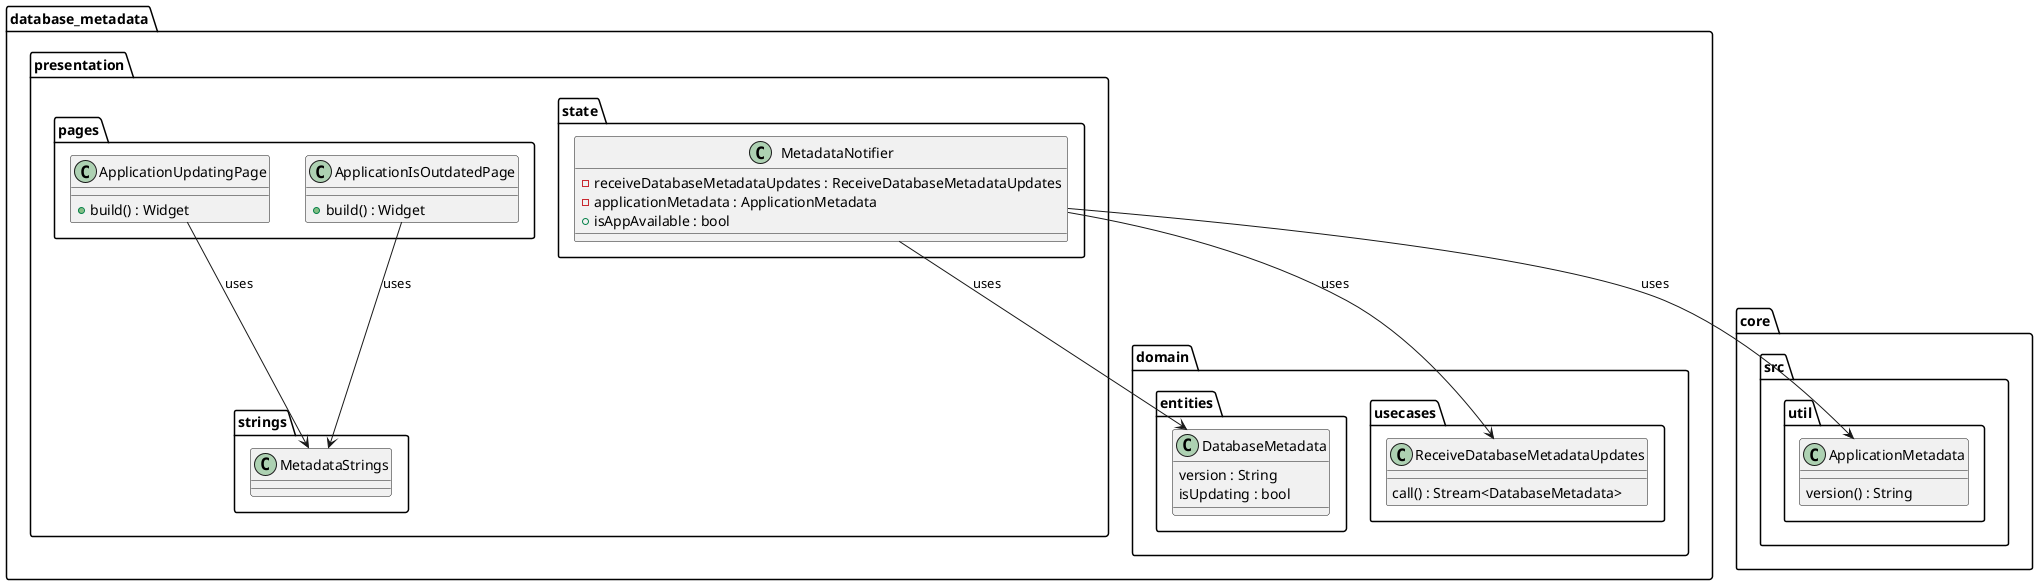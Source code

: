 @startuml metadata_presentation_class_diagram

package core.src.util {
    class ApplicationMetadata {
        version() : String
    }
}

package database_metadata {
    package domain {
        package entities {
            class DatabaseMetadata {
                version : String
                isUpdating : bool
            }
        }


        package usecases {
            class ReceiveDatabaseMetadataUpdates {
                call() : Stream<DatabaseMetadata>
            }
        }
    }

    package presentation {
        package state {
            class MetadataNotifier {
                - receiveDatabaseMetadataUpdates : ReceiveDatabaseMetadataUpdates
                - applicationMetadata : ApplicationMetadata
                + isAppAvailable : bool 
            }
        }

        package pages {
            class ApplicationUpdatingPage {
                + build() : Widget
            }
            class ApplicationIsOutdatedPage {
                + build() : Widget
            }
        }

        package strings {
            class MetadataStrings {}
        }
    }
}

MetadataNotifier --> ApplicationMetadata : uses
MetadataNotifier --> ReceiveDatabaseMetadataUpdates : uses
MetadataNotifier --> DatabaseMetadata : uses

ApplicationUpdatingPage --> MetadataStrings : uses
ApplicationIsOutdatedPage --> MetadataStrings : uses


@enduml
